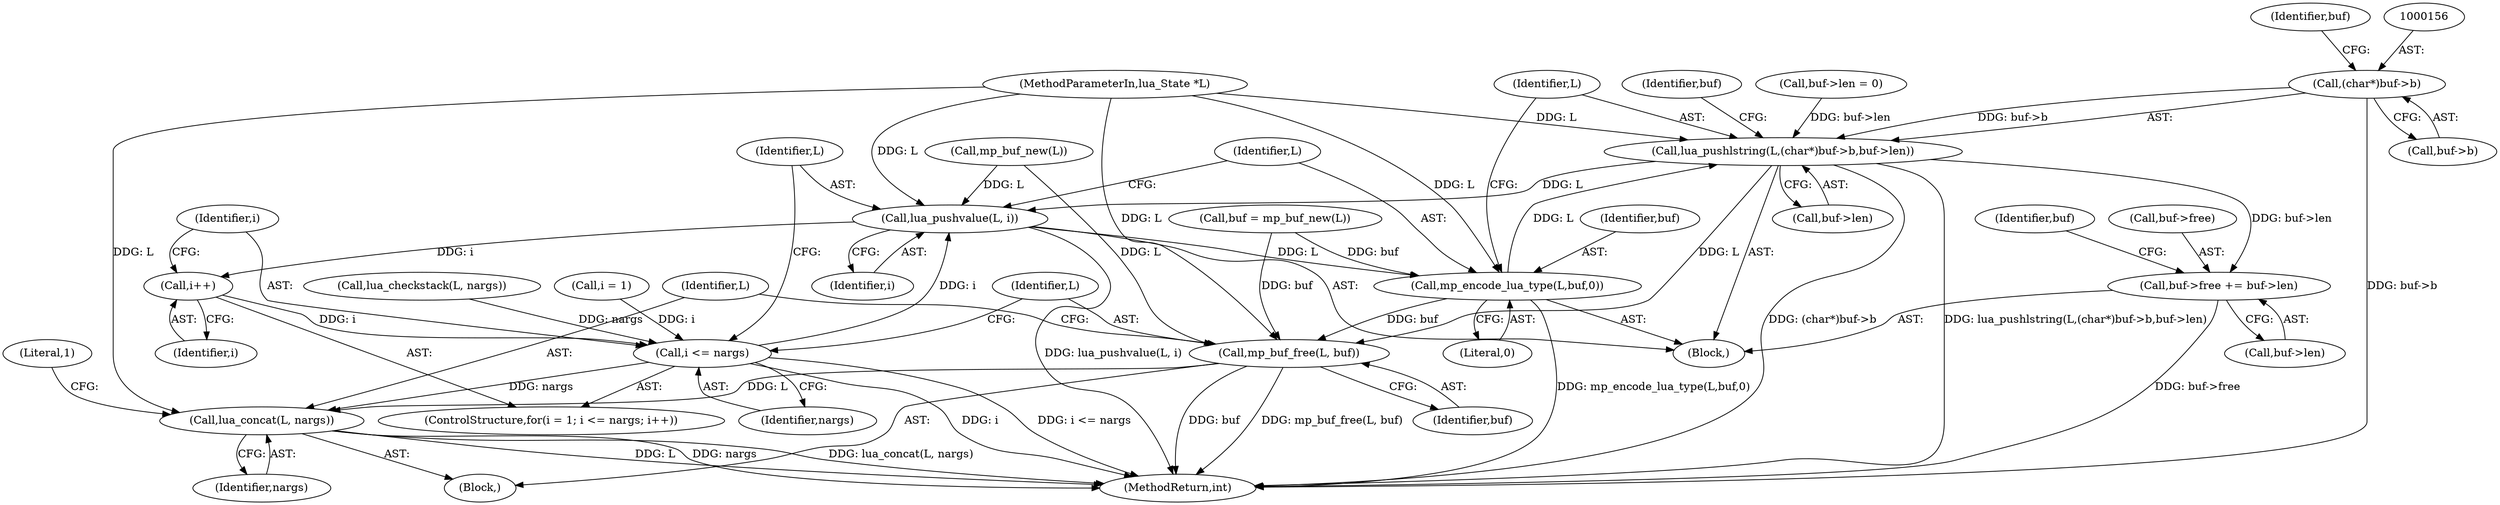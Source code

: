 digraph "0_redis_52a00201fca331217c3b4b8b634f6a0f57d6b7d3@pointer" {
"1000155" [label="(Call,(char*)buf->b)"];
"1000153" [label="(Call,lua_pushlstring(L,(char*)buf->b,buf->len))"];
"1000146" [label="(Call,lua_pushvalue(L, i))"];
"1000143" [label="(Call,i++)"];
"1000140" [label="(Call,i <= nargs)"];
"1000178" [label="(Call,lua_concat(L, nargs))"];
"1000149" [label="(Call,mp_encode_lua_type(L,buf,0))"];
"1000175" [label="(Call,mp_buf_free(L, buf))"];
"1000163" [label="(Call,buf->free += buf->len)"];
"1000104" [label="(MethodParameterIn,lua_State *L)"];
"1000140" [label="(Call,i <= nargs)"];
"1000177" [label="(Identifier,buf)"];
"1000154" [label="(Identifier,L)"];
"1000148" [label="(Identifier,i)"];
"1000172" [label="(Identifier,buf)"];
"1000155" [label="(Call,(char*)buf->b)"];
"1000167" [label="(Call,buf->len)"];
"1000170" [label="(Call,buf->len = 0)"];
"1000136" [label="(ControlStructure,for(i = 1; i <= nargs; i++))"];
"1000147" [label="(Identifier,L)"];
"1000142" [label="(Identifier,nargs)"];
"1000179" [label="(Identifier,L)"];
"1000145" [label="(Block,)"];
"1000183" [label="(MethodReturn,int)"];
"1000144" [label="(Identifier,i)"];
"1000151" [label="(Identifier,buf)"];
"1000152" [label="(Literal,0)"];
"1000146" [label="(Call,lua_pushvalue(L, i))"];
"1000153" [label="(Call,lua_pushlstring(L,(char*)buf->b,buf->len))"];
"1000132" [label="(Call,buf = mp_buf_new(L))"];
"1000124" [label="(Call,lua_checkstack(L, nargs))"];
"1000176" [label="(Identifier,L)"];
"1000149" [label="(Call,mp_encode_lua_type(L,buf,0))"];
"1000163" [label="(Call,buf->free += buf->len)"];
"1000164" [label="(Call,buf->free)"];
"1000175" [label="(Call,mp_buf_free(L, buf))"];
"1000160" [label="(Call,buf->len)"];
"1000165" [label="(Identifier,buf)"];
"1000105" [label="(Block,)"];
"1000182" [label="(Literal,1)"];
"1000178" [label="(Call,lua_concat(L, nargs))"];
"1000157" [label="(Call,buf->b)"];
"1000150" [label="(Identifier,L)"];
"1000141" [label="(Identifier,i)"];
"1000180" [label="(Identifier,nargs)"];
"1000134" [label="(Call,mp_buf_new(L))"];
"1000137" [label="(Call,i = 1)"];
"1000161" [label="(Identifier,buf)"];
"1000143" [label="(Call,i++)"];
"1000155" -> "1000153"  [label="AST: "];
"1000155" -> "1000157"  [label="CFG: "];
"1000156" -> "1000155"  [label="AST: "];
"1000157" -> "1000155"  [label="AST: "];
"1000161" -> "1000155"  [label="CFG: "];
"1000155" -> "1000183"  [label="DDG: buf->b"];
"1000155" -> "1000153"  [label="DDG: buf->b"];
"1000153" -> "1000145"  [label="AST: "];
"1000153" -> "1000160"  [label="CFG: "];
"1000154" -> "1000153"  [label="AST: "];
"1000160" -> "1000153"  [label="AST: "];
"1000165" -> "1000153"  [label="CFG: "];
"1000153" -> "1000183"  [label="DDG: lua_pushlstring(L,(char*)buf->b,buf->len)"];
"1000153" -> "1000183"  [label="DDG: (char*)buf->b"];
"1000153" -> "1000146"  [label="DDG: L"];
"1000149" -> "1000153"  [label="DDG: L"];
"1000104" -> "1000153"  [label="DDG: L"];
"1000170" -> "1000153"  [label="DDG: buf->len"];
"1000153" -> "1000163"  [label="DDG: buf->len"];
"1000153" -> "1000175"  [label="DDG: L"];
"1000146" -> "1000145"  [label="AST: "];
"1000146" -> "1000148"  [label="CFG: "];
"1000147" -> "1000146"  [label="AST: "];
"1000148" -> "1000146"  [label="AST: "];
"1000150" -> "1000146"  [label="CFG: "];
"1000146" -> "1000183"  [label="DDG: lua_pushvalue(L, i)"];
"1000146" -> "1000143"  [label="DDG: i"];
"1000134" -> "1000146"  [label="DDG: L"];
"1000104" -> "1000146"  [label="DDG: L"];
"1000140" -> "1000146"  [label="DDG: i"];
"1000146" -> "1000149"  [label="DDG: L"];
"1000143" -> "1000136"  [label="AST: "];
"1000143" -> "1000144"  [label="CFG: "];
"1000144" -> "1000143"  [label="AST: "];
"1000141" -> "1000143"  [label="CFG: "];
"1000143" -> "1000140"  [label="DDG: i"];
"1000140" -> "1000136"  [label="AST: "];
"1000140" -> "1000142"  [label="CFG: "];
"1000141" -> "1000140"  [label="AST: "];
"1000142" -> "1000140"  [label="AST: "];
"1000147" -> "1000140"  [label="CFG: "];
"1000176" -> "1000140"  [label="CFG: "];
"1000140" -> "1000183"  [label="DDG: i <= nargs"];
"1000140" -> "1000183"  [label="DDG: i"];
"1000137" -> "1000140"  [label="DDG: i"];
"1000124" -> "1000140"  [label="DDG: nargs"];
"1000140" -> "1000178"  [label="DDG: nargs"];
"1000178" -> "1000105"  [label="AST: "];
"1000178" -> "1000180"  [label="CFG: "];
"1000179" -> "1000178"  [label="AST: "];
"1000180" -> "1000178"  [label="AST: "];
"1000182" -> "1000178"  [label="CFG: "];
"1000178" -> "1000183"  [label="DDG: lua_concat(L, nargs)"];
"1000178" -> "1000183"  [label="DDG: L"];
"1000178" -> "1000183"  [label="DDG: nargs"];
"1000175" -> "1000178"  [label="DDG: L"];
"1000104" -> "1000178"  [label="DDG: L"];
"1000149" -> "1000145"  [label="AST: "];
"1000149" -> "1000152"  [label="CFG: "];
"1000150" -> "1000149"  [label="AST: "];
"1000151" -> "1000149"  [label="AST: "];
"1000152" -> "1000149"  [label="AST: "];
"1000154" -> "1000149"  [label="CFG: "];
"1000149" -> "1000183"  [label="DDG: mp_encode_lua_type(L,buf,0)"];
"1000104" -> "1000149"  [label="DDG: L"];
"1000132" -> "1000149"  [label="DDG: buf"];
"1000149" -> "1000175"  [label="DDG: buf"];
"1000175" -> "1000105"  [label="AST: "];
"1000175" -> "1000177"  [label="CFG: "];
"1000176" -> "1000175"  [label="AST: "];
"1000177" -> "1000175"  [label="AST: "];
"1000179" -> "1000175"  [label="CFG: "];
"1000175" -> "1000183"  [label="DDG: buf"];
"1000175" -> "1000183"  [label="DDG: mp_buf_free(L, buf)"];
"1000134" -> "1000175"  [label="DDG: L"];
"1000104" -> "1000175"  [label="DDG: L"];
"1000132" -> "1000175"  [label="DDG: buf"];
"1000163" -> "1000145"  [label="AST: "];
"1000163" -> "1000167"  [label="CFG: "];
"1000164" -> "1000163"  [label="AST: "];
"1000167" -> "1000163"  [label="AST: "];
"1000172" -> "1000163"  [label="CFG: "];
"1000163" -> "1000183"  [label="DDG: buf->free"];
}
